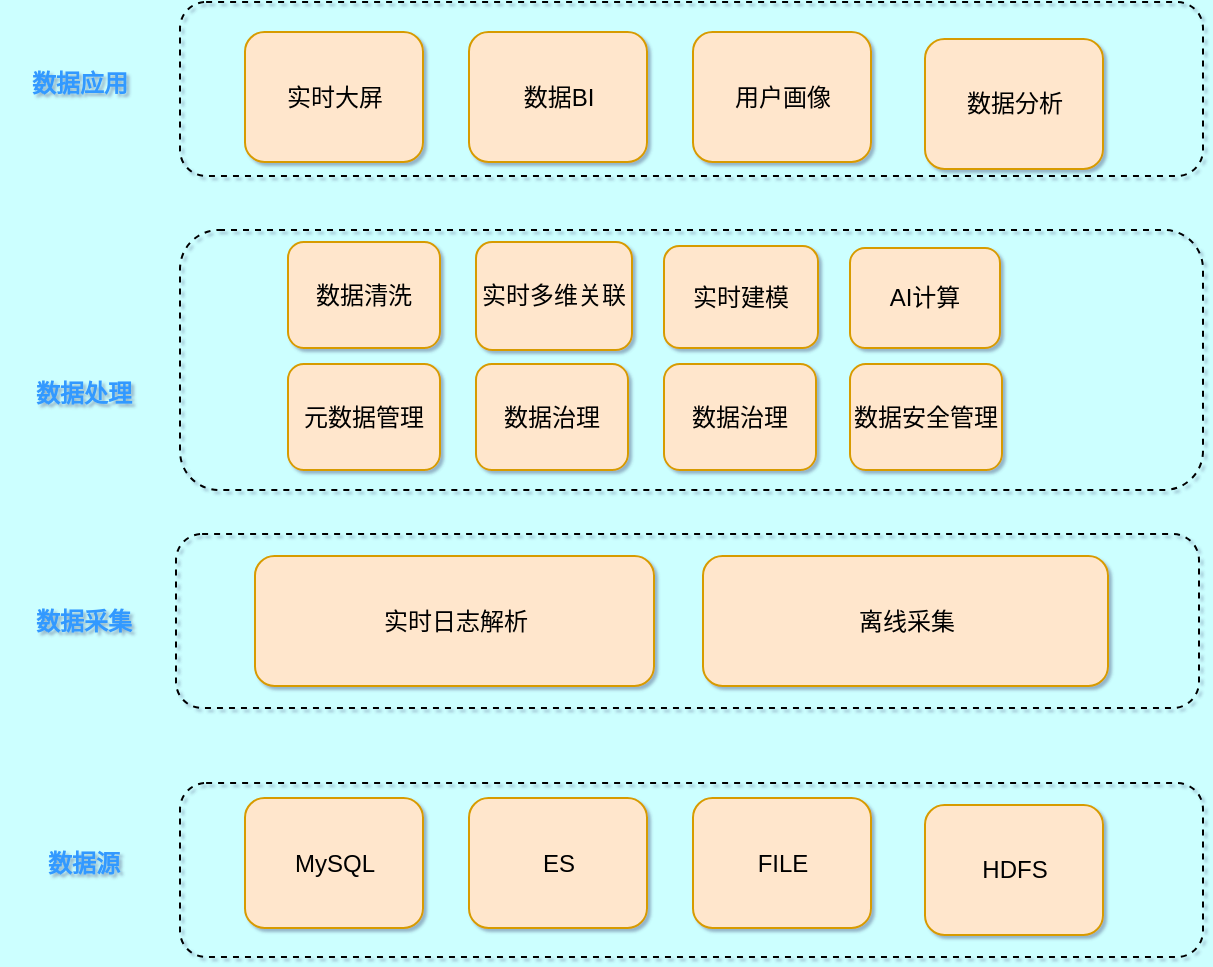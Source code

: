 <mxfile version="17.4.5" type="github">
  <diagram id="UJMsLFa42X8FvGDw-vX3" name="Page-1">
    <mxGraphModel dx="1422" dy="762" grid="0" gridSize="10" guides="1" tooltips="1" connect="1" arrows="1" fold="1" page="1" pageScale="1" pageWidth="827" pageHeight="1169" background="#CCFFFF" math="0" shadow="1">
      <root>
        <mxCell id="0" />
        <mxCell id="1" parent="0" />
        <mxCell id="ZsuB_UANE7rcjaerfHN0-4" value="&lt;b&gt;&lt;font color=&quot;#3399ff&quot;&gt;数据处理&lt;/font&gt;&lt;/b&gt;" style="text;html=1;strokeColor=none;fillColor=none;align=center;verticalAlign=middle;whiteSpace=wrap;rounded=0;" vertex="1" parent="1">
          <mxGeometry x="81" y="312" width="80" height="30" as="geometry" />
        </mxCell>
        <mxCell id="ZsuB_UANE7rcjaerfHN0-6" value="&lt;b&gt;&lt;font color=&quot;#3399ff&quot;&gt;数据采集&lt;/font&gt;&lt;/b&gt;" style="text;html=1;strokeColor=none;fillColor=none;align=center;verticalAlign=middle;whiteSpace=wrap;rounded=0;" vertex="1" parent="1">
          <mxGeometry x="91" y="425.5" width="60" height="30" as="geometry" />
        </mxCell>
        <mxCell id="ZsuB_UANE7rcjaerfHN0-7" value="MySQL" style="rounded=1;whiteSpace=wrap;html=1;fillColor=#ffe6cc;strokeColor=#d79b00;" vertex="1" parent="1">
          <mxGeometry x="201.5" y="529" width="89" height="65" as="geometry" />
        </mxCell>
        <mxCell id="ZsuB_UANE7rcjaerfHN0-8" value="&lt;b&gt;&lt;font color=&quot;#3399ff&quot;&gt;数据源&lt;/font&gt;&lt;/b&gt;" style="text;html=1;strokeColor=none;fillColor=none;align=center;verticalAlign=middle;whiteSpace=wrap;rounded=0;" vertex="1" parent="1">
          <mxGeometry x="91" y="546.5" width="60" height="30" as="geometry" />
        </mxCell>
        <mxCell id="ZsuB_UANE7rcjaerfHN0-19" value="ES" style="rounded=1;whiteSpace=wrap;html=1;fillColor=#ffe6cc;strokeColor=#d79b00;" vertex="1" parent="1">
          <mxGeometry x="313.5" y="529" width="89" height="65" as="geometry" />
        </mxCell>
        <mxCell id="ZsuB_UANE7rcjaerfHN0-20" value="FILE" style="rounded=1;whiteSpace=wrap;html=1;fillColor=#ffe6cc;strokeColor=#d79b00;" vertex="1" parent="1">
          <mxGeometry x="425.5" y="529" width="89" height="65" as="geometry" />
        </mxCell>
        <mxCell id="ZsuB_UANE7rcjaerfHN0-21" value="HDFS" style="rounded=1;whiteSpace=wrap;html=1;fillColor=#ffe6cc;strokeColor=#d79b00;" vertex="1" parent="1">
          <mxGeometry x="541.5" y="532.5" width="89" height="65" as="geometry" />
        </mxCell>
        <mxCell id="ZsuB_UANE7rcjaerfHN0-22" value="实时日志解析" style="rounded=1;whiteSpace=wrap;html=1;fillColor=#ffe6cc;strokeColor=#d79b00;" vertex="1" parent="1">
          <mxGeometry x="206.5" y="408" width="199.5" height="65" as="geometry" />
        </mxCell>
        <mxCell id="ZsuB_UANE7rcjaerfHN0-25" value="离线采集" style="rounded=1;whiteSpace=wrap;html=1;fillColor=#ffe6cc;strokeColor=#d79b00;" vertex="1" parent="1">
          <mxGeometry x="430.5" y="408" width="202.5" height="65" as="geometry" />
        </mxCell>
        <mxCell id="ZsuB_UANE7rcjaerfHN0-27" value="数据清洗" style="rounded=1;whiteSpace=wrap;html=1;fillColor=#ffe6cc;strokeColor=#d79b00;" vertex="1" parent="1">
          <mxGeometry x="223" y="251" width="76" height="53" as="geometry" />
        </mxCell>
        <mxCell id="ZsuB_UANE7rcjaerfHN0-28" value="" style="rounded=1;whiteSpace=wrap;html=1;labelBackgroundColor=#FFE6CC;fontColor=#3399FF;fillColor=none;labelBorderColor=none;dashed=1;" vertex="1" parent="1">
          <mxGeometry x="169" y="521.5" width="511.5" height="87" as="geometry" />
        </mxCell>
        <mxCell id="ZsuB_UANE7rcjaerfHN0-29" value="实时多维关联" style="rounded=1;whiteSpace=wrap;html=1;fillColor=#ffe6cc;strokeColor=#d79b00;" vertex="1" parent="1">
          <mxGeometry x="317" y="251" width="78" height="54" as="geometry" />
        </mxCell>
        <mxCell id="ZsuB_UANE7rcjaerfHN0-34" value="实时建模" style="rounded=1;whiteSpace=wrap;html=1;fillColor=#ffe6cc;strokeColor=#d79b00;" vertex="1" parent="1">
          <mxGeometry x="411" y="253" width="77" height="51" as="geometry" />
        </mxCell>
        <mxCell id="ZsuB_UANE7rcjaerfHN0-35" value="AI计算" style="rounded=1;whiteSpace=wrap;html=1;fillColor=#ffe6cc;strokeColor=#d79b00;" vertex="1" parent="1">
          <mxGeometry x="504" y="254" width="75" height="50" as="geometry" />
        </mxCell>
        <mxCell id="ZsuB_UANE7rcjaerfHN0-36" value="元数据管理" style="rounded=1;whiteSpace=wrap;html=1;fillColor=#ffe6cc;strokeColor=#d79b00;" vertex="1" parent="1">
          <mxGeometry x="223" y="312" width="76" height="53" as="geometry" />
        </mxCell>
        <mxCell id="ZsuB_UANE7rcjaerfHN0-38" value="数据治理" style="rounded=1;whiteSpace=wrap;html=1;fillColor=#ffe6cc;strokeColor=#d79b00;" vertex="1" parent="1">
          <mxGeometry x="317" y="312" width="76" height="53" as="geometry" />
        </mxCell>
        <mxCell id="ZsuB_UANE7rcjaerfHN0-39" value="数据治理" style="rounded=1;whiteSpace=wrap;html=1;fillColor=#ffe6cc;strokeColor=#d79b00;" vertex="1" parent="1">
          <mxGeometry x="411" y="312" width="76" height="53" as="geometry" />
        </mxCell>
        <mxCell id="ZsuB_UANE7rcjaerfHN0-40" value="数据安全管理" style="rounded=1;whiteSpace=wrap;html=1;fillColor=#ffe6cc;strokeColor=#d79b00;" vertex="1" parent="1">
          <mxGeometry x="504" y="312" width="76" height="53" as="geometry" />
        </mxCell>
        <mxCell id="ZsuB_UANE7rcjaerfHN0-41" value="实时大屏" style="rounded=1;whiteSpace=wrap;html=1;fillColor=#ffe6cc;strokeColor=#d79b00;" vertex="1" parent="1">
          <mxGeometry x="201.5" y="146" width="89" height="65" as="geometry" />
        </mxCell>
        <mxCell id="ZsuB_UANE7rcjaerfHN0-42" value="数据BI" style="rounded=1;whiteSpace=wrap;html=1;fillColor=#ffe6cc;strokeColor=#d79b00;" vertex="1" parent="1">
          <mxGeometry x="313.5" y="146" width="89" height="65" as="geometry" />
        </mxCell>
        <mxCell id="ZsuB_UANE7rcjaerfHN0-43" value="用户画像" style="rounded=1;whiteSpace=wrap;html=1;fillColor=#ffe6cc;strokeColor=#d79b00;" vertex="1" parent="1">
          <mxGeometry x="425.5" y="146" width="89" height="65" as="geometry" />
        </mxCell>
        <mxCell id="ZsuB_UANE7rcjaerfHN0-44" value="数据分析" style="rounded=1;whiteSpace=wrap;html=1;fillColor=#ffe6cc;strokeColor=#d79b00;" vertex="1" parent="1">
          <mxGeometry x="541.5" y="149.5" width="89" height="65" as="geometry" />
        </mxCell>
        <mxCell id="ZsuB_UANE7rcjaerfHN0-45" value="" style="rounded=1;whiteSpace=wrap;html=1;labelBackgroundColor=#FFE6CC;fontColor=#3399FF;fillColor=none;labelBorderColor=none;dashed=1;" vertex="1" parent="1">
          <mxGeometry x="169" y="131" width="511.5" height="87" as="geometry" />
        </mxCell>
        <mxCell id="ZsuB_UANE7rcjaerfHN0-46" value="" style="rounded=1;whiteSpace=wrap;html=1;labelBackgroundColor=#FFE6CC;fontColor=#3399FF;fillColor=none;labelBorderColor=none;dashed=1;" vertex="1" parent="1">
          <mxGeometry x="167" y="397" width="511.5" height="87" as="geometry" />
        </mxCell>
        <mxCell id="ZsuB_UANE7rcjaerfHN0-47" value="" style="rounded=1;whiteSpace=wrap;html=1;labelBackgroundColor=#FFE6CC;fontColor=#3399FF;fillColor=none;labelBorderColor=none;dashed=1;" vertex="1" parent="1">
          <mxGeometry x="169" y="245" width="511.5" height="130" as="geometry" />
        </mxCell>
        <mxCell id="ZsuB_UANE7rcjaerfHN0-50" value="&lt;b&gt;&lt;font color=&quot;#3399ff&quot;&gt;数据应用&lt;/font&gt;&lt;/b&gt;" style="text;html=1;strokeColor=none;fillColor=none;align=center;verticalAlign=middle;whiteSpace=wrap;rounded=0;" vertex="1" parent="1">
          <mxGeometry x="79" y="157" width="80" height="30" as="geometry" />
        </mxCell>
      </root>
    </mxGraphModel>
  </diagram>
</mxfile>
